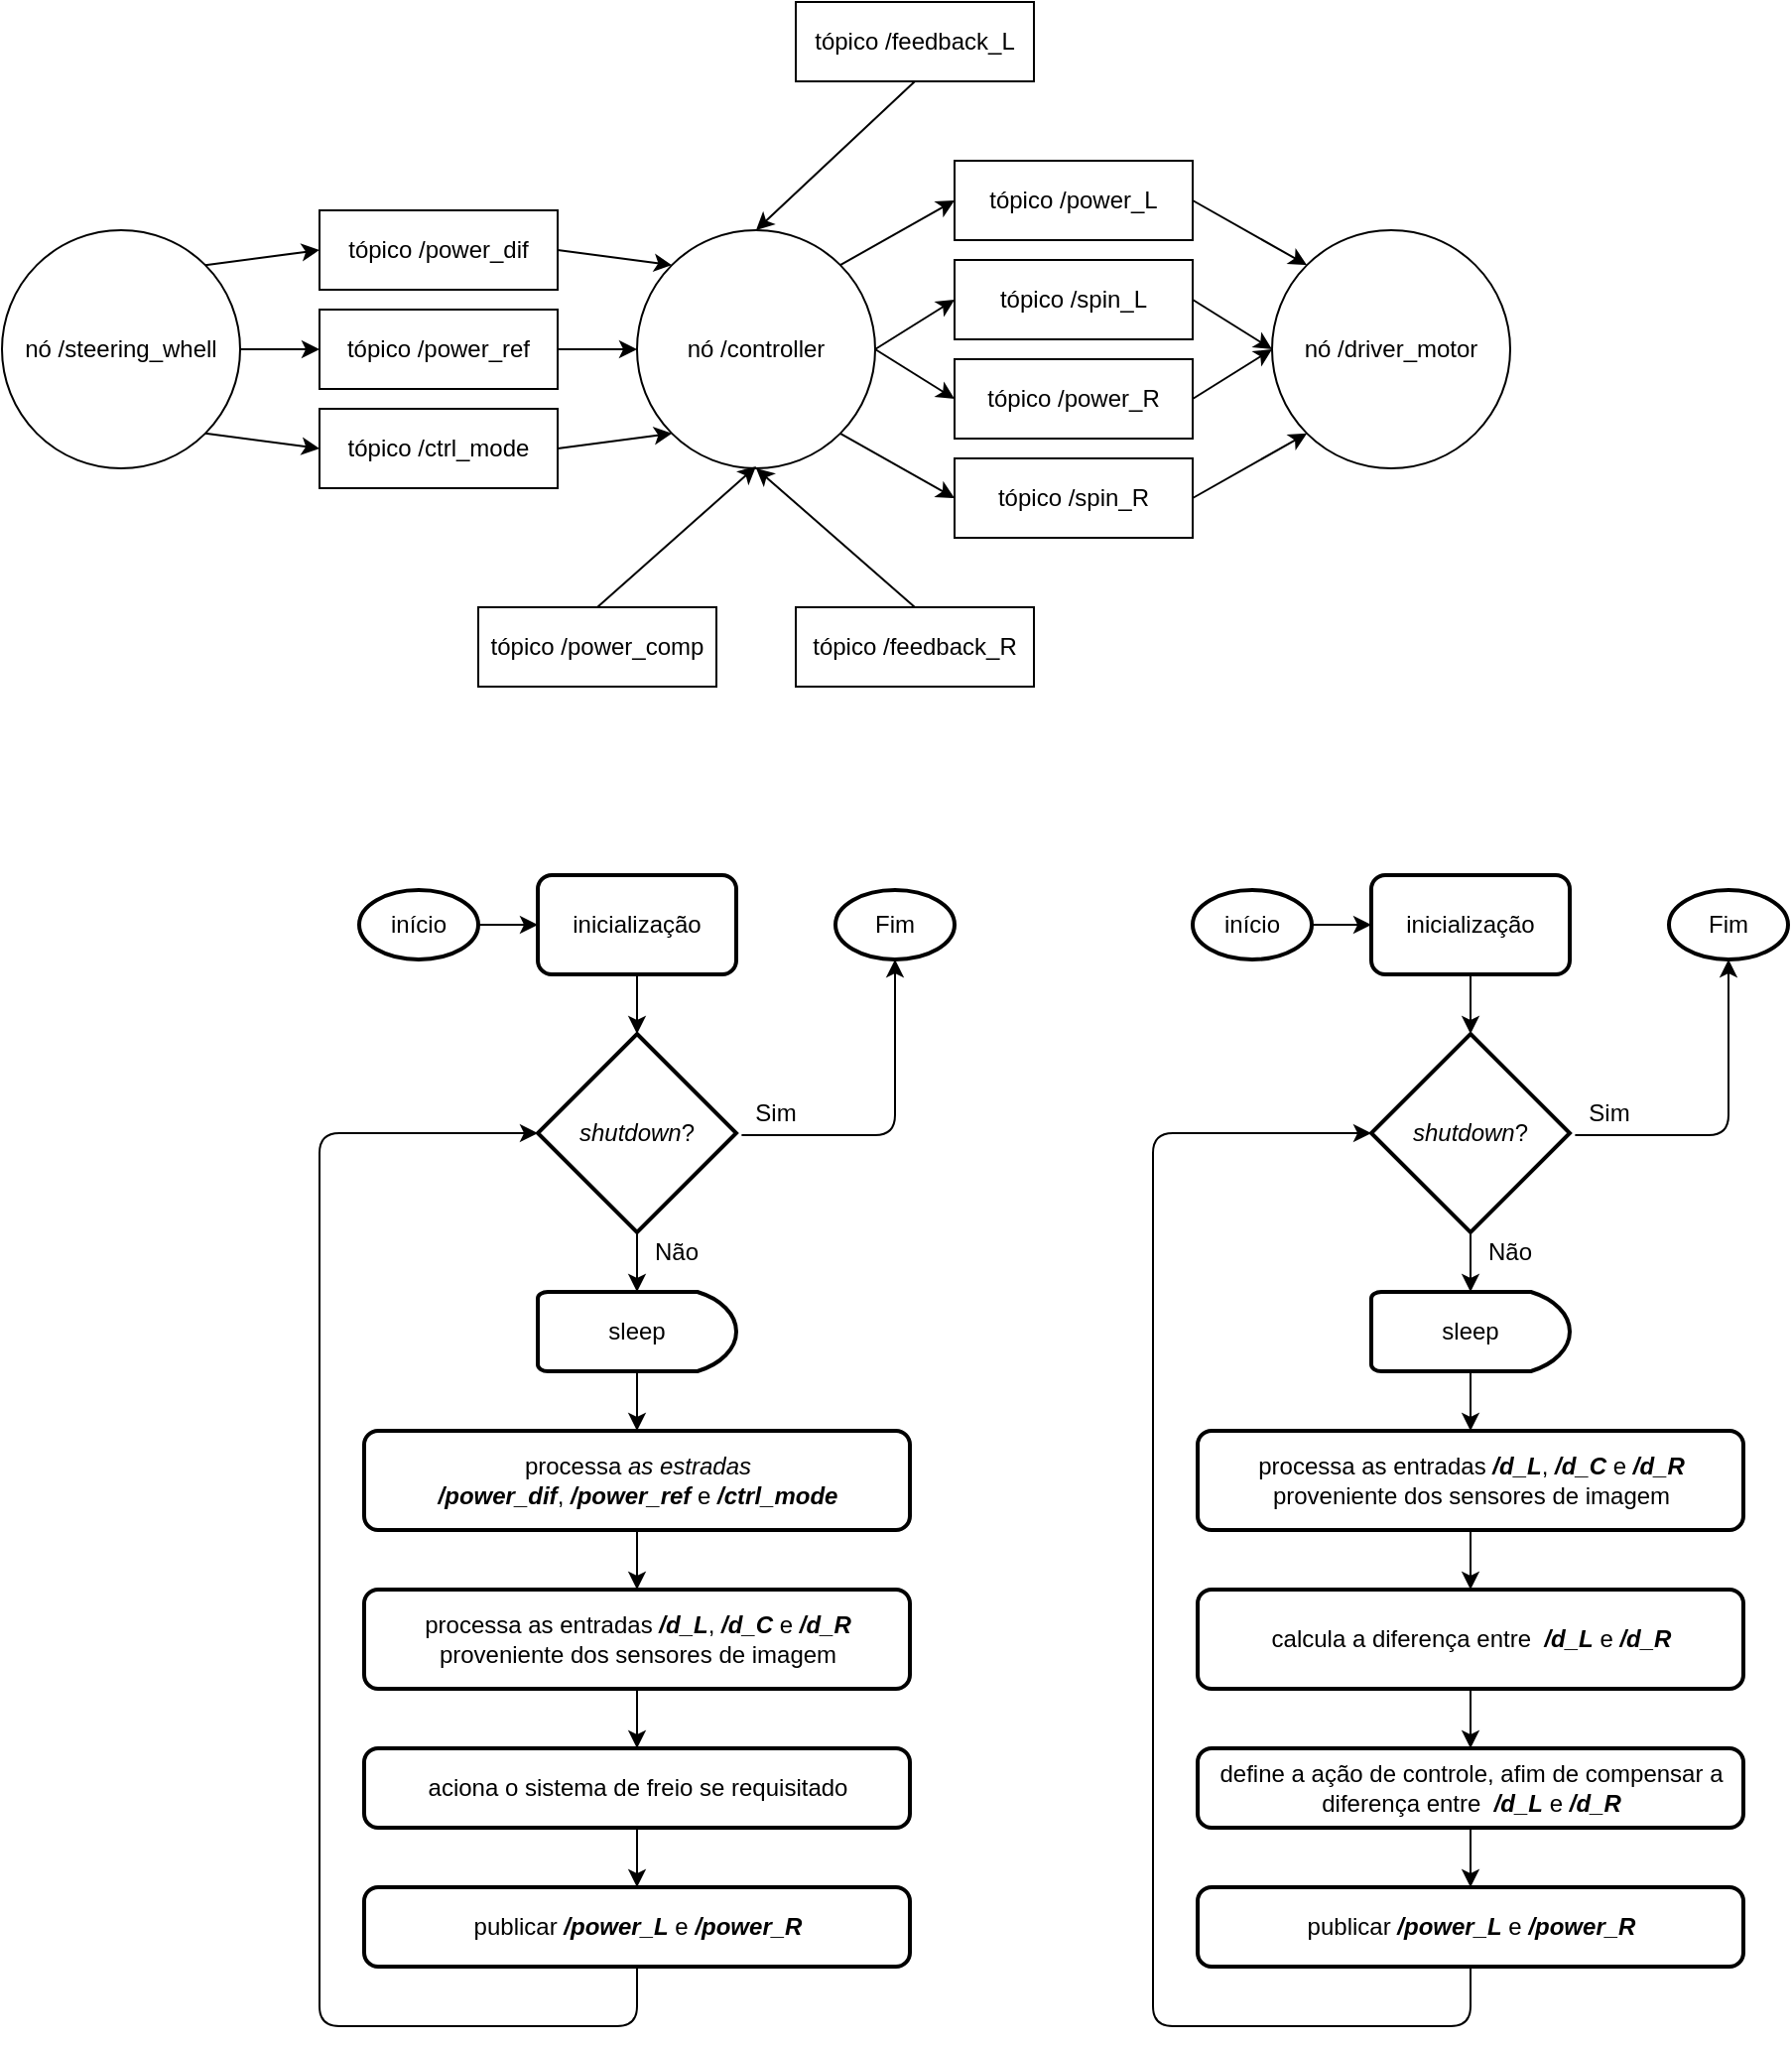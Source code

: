 <mxfile version="12.3.6" type="github" pages="1">
  <diagram id="voty-P2M4i4SSjBRT-YD" name="Page-1">
    <mxGraphModel dx="1578" dy="896" grid="1" gridSize="10" guides="1" tooltips="1" connect="1" arrows="1" fold="1" page="1" pageScale="1" pageWidth="2339" pageHeight="3300" math="0" shadow="0">
      <root>
        <mxCell id="0"/>
        <mxCell id="1" parent="0"/>
        <mxCell id="am6L8ZUR9mRET8gLfico-1" value="nó /steering_whell" style="ellipse;whiteSpace=wrap;html=1;aspect=fixed;" parent="1" vertex="1">
          <mxGeometry x="40" y="235" width="120" height="120" as="geometry"/>
        </mxCell>
        <mxCell id="am6L8ZUR9mRET8gLfico-2" value="nó /controller" style="ellipse;whiteSpace=wrap;html=1;aspect=fixed;" parent="1" vertex="1">
          <mxGeometry x="360" y="235" width="120" height="120" as="geometry"/>
        </mxCell>
        <mxCell id="am6L8ZUR9mRET8gLfico-3" value="nó /driver_motor" style="ellipse;whiteSpace=wrap;html=1;aspect=fixed;" parent="1" vertex="1">
          <mxGeometry x="680" y="235" width="120" height="120" as="geometry"/>
        </mxCell>
        <mxCell id="am6L8ZUR9mRET8gLfico-4" value="tópico /power_ref" style="rounded=0;whiteSpace=wrap;html=1;" parent="1" vertex="1">
          <mxGeometry x="200" y="275" width="120" height="40" as="geometry"/>
        </mxCell>
        <mxCell id="am6L8ZUR9mRET8gLfico-5" value="tópico /power_dif" style="rounded=0;whiteSpace=wrap;html=1;" parent="1" vertex="1">
          <mxGeometry x="200" y="225" width="120" height="40" as="geometry"/>
        </mxCell>
        <mxCell id="am6L8ZUR9mRET8gLfico-6" value="tópico /ctrl_mode" style="rounded=0;whiteSpace=wrap;html=1;" parent="1" vertex="1">
          <mxGeometry x="200" y="325" width="120" height="40" as="geometry"/>
        </mxCell>
        <mxCell id="am6L8ZUR9mRET8gLfico-7" value="tópico /power_L" style="rounded=0;whiteSpace=wrap;html=1;" parent="1" vertex="1">
          <mxGeometry x="520" y="200" width="120" height="40" as="geometry"/>
        </mxCell>
        <mxCell id="am6L8ZUR9mRET8gLfico-8" value="tópico /spin_L" style="rounded=0;whiteSpace=wrap;html=1;" parent="1" vertex="1">
          <mxGeometry x="520" y="250" width="120" height="40" as="geometry"/>
        </mxCell>
        <mxCell id="am6L8ZUR9mRET8gLfico-9" value="tópico /power_R" style="rounded=0;whiteSpace=wrap;html=1;" parent="1" vertex="1">
          <mxGeometry x="520" y="300" width="120" height="40" as="geometry"/>
        </mxCell>
        <mxCell id="am6L8ZUR9mRET8gLfico-10" value="tópico /spin_R" style="rounded=0;whiteSpace=wrap;html=1;" parent="1" vertex="1">
          <mxGeometry x="520" y="350" width="120" height="40" as="geometry"/>
        </mxCell>
        <mxCell id="am6L8ZUR9mRET8gLfico-11" value="" style="endArrow=classic;html=1;entryX=0;entryY=0.5;entryDx=0;entryDy=0;exitX=1;exitY=0;exitDx=0;exitDy=0;" parent="1" source="am6L8ZUR9mRET8gLfico-1" target="am6L8ZUR9mRET8gLfico-5" edge="1">
          <mxGeometry width="50" height="50" relative="1" as="geometry">
            <mxPoint x="40" y="455" as="sourcePoint"/>
            <mxPoint x="90" y="405" as="targetPoint"/>
          </mxGeometry>
        </mxCell>
        <mxCell id="am6L8ZUR9mRET8gLfico-12" value="" style="endArrow=classic;html=1;entryX=0;entryY=0.5;entryDx=0;entryDy=0;exitX=1;exitY=1;exitDx=0;exitDy=0;" parent="1" source="am6L8ZUR9mRET8gLfico-1" target="am6L8ZUR9mRET8gLfico-6" edge="1">
          <mxGeometry width="50" height="50" relative="1" as="geometry">
            <mxPoint x="40" y="455" as="sourcePoint"/>
            <mxPoint x="90" y="405" as="targetPoint"/>
          </mxGeometry>
        </mxCell>
        <mxCell id="am6L8ZUR9mRET8gLfico-13" value="" style="endArrow=classic;html=1;entryX=0;entryY=0.5;entryDx=0;entryDy=0;exitX=1;exitY=0.5;exitDx=0;exitDy=0;" parent="1" source="am6L8ZUR9mRET8gLfico-1" target="am6L8ZUR9mRET8gLfico-4" edge="1">
          <mxGeometry width="50" height="50" relative="1" as="geometry">
            <mxPoint x="40" y="455" as="sourcePoint"/>
            <mxPoint x="90" y="405" as="targetPoint"/>
          </mxGeometry>
        </mxCell>
        <mxCell id="am6L8ZUR9mRET8gLfico-14" value="" style="endArrow=classic;html=1;entryX=0;entryY=0.5;entryDx=0;entryDy=0;exitX=1;exitY=0.5;exitDx=0;exitDy=0;" parent="1" source="am6L8ZUR9mRET8gLfico-4" target="am6L8ZUR9mRET8gLfico-2" edge="1">
          <mxGeometry width="50" height="50" relative="1" as="geometry">
            <mxPoint x="40" y="455" as="sourcePoint"/>
            <mxPoint x="90" y="405" as="targetPoint"/>
          </mxGeometry>
        </mxCell>
        <mxCell id="am6L8ZUR9mRET8gLfico-15" value="" style="endArrow=classic;html=1;entryX=0;entryY=0;entryDx=0;entryDy=0;exitX=1;exitY=0.5;exitDx=0;exitDy=0;" parent="1" source="am6L8ZUR9mRET8gLfico-5" target="am6L8ZUR9mRET8gLfico-2" edge="1">
          <mxGeometry width="50" height="50" relative="1" as="geometry">
            <mxPoint x="40" y="455" as="sourcePoint"/>
            <mxPoint x="90" y="405" as="targetPoint"/>
          </mxGeometry>
        </mxCell>
        <mxCell id="am6L8ZUR9mRET8gLfico-16" value="" style="endArrow=classic;html=1;entryX=0;entryY=1;entryDx=0;entryDy=0;exitX=1;exitY=0.5;exitDx=0;exitDy=0;" parent="1" source="am6L8ZUR9mRET8gLfico-6" target="am6L8ZUR9mRET8gLfico-2" edge="1">
          <mxGeometry width="50" height="50" relative="1" as="geometry">
            <mxPoint x="40" y="455" as="sourcePoint"/>
            <mxPoint x="90" y="405" as="targetPoint"/>
          </mxGeometry>
        </mxCell>
        <mxCell id="am6L8ZUR9mRET8gLfico-17" value="" style="endArrow=classic;html=1;entryX=0;entryY=0.5;entryDx=0;entryDy=0;exitX=1;exitY=0;exitDx=0;exitDy=0;" parent="1" source="am6L8ZUR9mRET8gLfico-2" target="am6L8ZUR9mRET8gLfico-7" edge="1">
          <mxGeometry width="50" height="50" relative="1" as="geometry">
            <mxPoint x="40" y="455" as="sourcePoint"/>
            <mxPoint x="90" y="405" as="targetPoint"/>
          </mxGeometry>
        </mxCell>
        <mxCell id="am6L8ZUR9mRET8gLfico-18" value="" style="endArrow=classic;html=1;entryX=0;entryY=0.5;entryDx=0;entryDy=0;exitX=1;exitY=1;exitDx=0;exitDy=0;" parent="1" source="am6L8ZUR9mRET8gLfico-2" target="am6L8ZUR9mRET8gLfico-10" edge="1">
          <mxGeometry width="50" height="50" relative="1" as="geometry">
            <mxPoint x="40" y="455" as="sourcePoint"/>
            <mxPoint x="90" y="405" as="targetPoint"/>
          </mxGeometry>
        </mxCell>
        <mxCell id="am6L8ZUR9mRET8gLfico-19" value="" style="endArrow=classic;html=1;entryX=0;entryY=0.5;entryDx=0;entryDy=0;exitX=1;exitY=0.5;exitDx=0;exitDy=0;" parent="1" source="am6L8ZUR9mRET8gLfico-2" target="am6L8ZUR9mRET8gLfico-9" edge="1">
          <mxGeometry width="50" height="50" relative="1" as="geometry">
            <mxPoint x="40" y="455" as="sourcePoint"/>
            <mxPoint x="90" y="405" as="targetPoint"/>
          </mxGeometry>
        </mxCell>
        <mxCell id="am6L8ZUR9mRET8gLfico-20" value="" style="endArrow=classic;html=1;entryX=0;entryY=0.5;entryDx=0;entryDy=0;" parent="1" target="am6L8ZUR9mRET8gLfico-8" edge="1">
          <mxGeometry width="50" height="50" relative="1" as="geometry">
            <mxPoint x="480" y="295" as="sourcePoint"/>
            <mxPoint x="90" y="405" as="targetPoint"/>
          </mxGeometry>
        </mxCell>
        <mxCell id="am6L8ZUR9mRET8gLfico-21" value="" style="endArrow=classic;html=1;entryX=0;entryY=0;entryDx=0;entryDy=0;exitX=1;exitY=0.5;exitDx=0;exitDy=0;" parent="1" source="am6L8ZUR9mRET8gLfico-7" target="am6L8ZUR9mRET8gLfico-3" edge="1">
          <mxGeometry width="50" height="50" relative="1" as="geometry">
            <mxPoint x="40" y="465" as="sourcePoint"/>
            <mxPoint x="90" y="415" as="targetPoint"/>
          </mxGeometry>
        </mxCell>
        <mxCell id="am6L8ZUR9mRET8gLfico-22" value="" style="endArrow=classic;html=1;entryX=0;entryY=1;entryDx=0;entryDy=0;exitX=1;exitY=0.5;exitDx=0;exitDy=0;" parent="1" source="am6L8ZUR9mRET8gLfico-10" target="am6L8ZUR9mRET8gLfico-3" edge="1">
          <mxGeometry width="50" height="50" relative="1" as="geometry">
            <mxPoint x="40" y="465" as="sourcePoint"/>
            <mxPoint x="90" y="415" as="targetPoint"/>
          </mxGeometry>
        </mxCell>
        <mxCell id="am6L8ZUR9mRET8gLfico-23" value="" style="endArrow=classic;html=1;entryX=0;entryY=0.5;entryDx=0;entryDy=0;exitX=1;exitY=0.5;exitDx=0;exitDy=0;" parent="1" source="am6L8ZUR9mRET8gLfico-9" target="am6L8ZUR9mRET8gLfico-3" edge="1">
          <mxGeometry width="50" height="50" relative="1" as="geometry">
            <mxPoint x="40" y="465" as="sourcePoint"/>
            <mxPoint x="90" y="415" as="targetPoint"/>
          </mxGeometry>
        </mxCell>
        <mxCell id="am6L8ZUR9mRET8gLfico-24" value="" style="endArrow=classic;html=1;entryX=0;entryY=0.5;entryDx=0;entryDy=0;exitX=1;exitY=0.5;exitDx=0;exitDy=0;" parent="1" source="am6L8ZUR9mRET8gLfico-8" target="am6L8ZUR9mRET8gLfico-3" edge="1">
          <mxGeometry width="50" height="50" relative="1" as="geometry">
            <mxPoint x="40" y="465" as="sourcePoint"/>
            <mxPoint x="90" y="415" as="targetPoint"/>
          </mxGeometry>
        </mxCell>
        <mxCell id="am6L8ZUR9mRET8gLfico-25" value="tópico /power_comp" style="rounded=0;whiteSpace=wrap;html=1;" parent="1" vertex="1">
          <mxGeometry x="280" y="425" width="120" height="40" as="geometry"/>
        </mxCell>
        <mxCell id="am6L8ZUR9mRET8gLfico-26" value="" style="endArrow=classic;html=1;exitX=0.5;exitY=0;exitDx=0;exitDy=0;" parent="1" source="am6L8ZUR9mRET8gLfico-25" edge="1">
          <mxGeometry width="50" height="50" relative="1" as="geometry">
            <mxPoint x="40" y="525" as="sourcePoint"/>
            <mxPoint x="420" y="354" as="targetPoint"/>
          </mxGeometry>
        </mxCell>
        <mxCell id="am6L8ZUR9mRET8gLfico-27" value="tópico /feedback_R" style="rounded=0;whiteSpace=wrap;html=1;" parent="1" vertex="1">
          <mxGeometry x="440" y="425" width="120" height="40" as="geometry"/>
        </mxCell>
        <mxCell id="am6L8ZUR9mRET8gLfico-28" value="" style="endArrow=classic;html=1;exitX=0.5;exitY=0;exitDx=0;exitDy=0;entryX=0.5;entryY=1;entryDx=0;entryDy=0;" parent="1" source="am6L8ZUR9mRET8gLfico-27" target="am6L8ZUR9mRET8gLfico-2" edge="1">
          <mxGeometry width="50" height="50" relative="1" as="geometry">
            <mxPoint x="350" y="425" as="sourcePoint"/>
            <mxPoint x="450" y="365" as="targetPoint"/>
          </mxGeometry>
        </mxCell>
        <mxCell id="am6L8ZUR9mRET8gLfico-30" value="tópico /feedback_L" style="rounded=0;whiteSpace=wrap;html=1;" parent="1" vertex="1">
          <mxGeometry x="440" y="120" width="120" height="40" as="geometry"/>
        </mxCell>
        <mxCell id="am6L8ZUR9mRET8gLfico-31" value="" style="endArrow=classic;html=1;entryX=0.5;entryY=0;entryDx=0;entryDy=0;exitX=0.5;exitY=1;exitDx=0;exitDy=0;" parent="1" source="am6L8ZUR9mRET8gLfico-30" target="am6L8ZUR9mRET8gLfico-2" edge="1">
          <mxGeometry width="50" height="50" relative="1" as="geometry">
            <mxPoint x="40" y="540" as="sourcePoint"/>
            <mxPoint x="90" y="490" as="targetPoint"/>
          </mxGeometry>
        </mxCell>
        <mxCell id="rw9UAw9K5GtkUeAhvJYQ-6" value="sleep" style="strokeWidth=2;html=1;shape=mxgraph.flowchart.delay;whiteSpace=wrap;" parent="1" vertex="1">
          <mxGeometry x="310" y="770" width="100" height="40" as="geometry"/>
        </mxCell>
        <mxCell id="rw9UAw9K5GtkUeAhvJYQ-7" value="&lt;i&gt;shutdown&lt;/i&gt;?" style="strokeWidth=2;html=1;shape=mxgraph.flowchart.decision;whiteSpace=wrap;" parent="1" vertex="1">
          <mxGeometry x="310" y="640" width="100" height="100" as="geometry"/>
        </mxCell>
        <mxCell id="rw9UAw9K5GtkUeAhvJYQ-8" value="&lt;div&gt;processa &lt;i&gt;as estradas &lt;br&gt;&lt;/i&gt;&lt;/div&gt;&lt;div&gt;&lt;b&gt;&lt;i&gt;/power_dif&lt;/i&gt;&lt;/b&gt;, &lt;b&gt;&lt;i&gt;/power_ref&lt;/i&gt;&lt;/b&gt; e &lt;b&gt;&lt;i&gt;/ctrl_mode&lt;/i&gt;&lt;/b&gt;&lt;/div&gt;" style="rounded=1;whiteSpace=wrap;html=1;absoluteArcSize=1;arcSize=14;strokeWidth=2;" parent="1" vertex="1">
          <mxGeometry x="222.5" y="840" width="275" height="50" as="geometry"/>
        </mxCell>
        <mxCell id="rw9UAw9K5GtkUeAhvJYQ-9" value="processa as entradas &lt;i&gt;&lt;b&gt;/d_L&lt;/b&gt;&lt;/i&gt;, &lt;i&gt;&lt;b&gt;/d_C&lt;/b&gt;&lt;/i&gt; e &lt;i&gt;&lt;b&gt;/d_R&lt;/b&gt;&lt;/i&gt; proveniente dos sensores de imagem" style="rounded=1;whiteSpace=wrap;html=1;absoluteArcSize=1;arcSize=14;strokeWidth=2;" parent="1" vertex="1">
          <mxGeometry x="222.5" y="920" width="275" height="50" as="geometry"/>
        </mxCell>
        <mxCell id="rw9UAw9K5GtkUeAhvJYQ-10" value="publicar &lt;i&gt;&lt;b&gt;/power_L&lt;/b&gt;&lt;/i&gt; e &lt;b&gt;&lt;i&gt;/power_R&lt;/i&gt;&lt;/b&gt;" style="rounded=1;whiteSpace=wrap;html=1;absoluteArcSize=1;arcSize=14;strokeWidth=2;" parent="1" vertex="1">
          <mxGeometry x="222.5" y="1070" width="275" height="40" as="geometry"/>
        </mxCell>
        <mxCell id="rw9UAw9K5GtkUeAhvJYQ-11" value="aciona o sistema de freio se requisitado" style="rounded=1;whiteSpace=wrap;html=1;absoluteArcSize=1;arcSize=14;strokeWidth=2;" parent="1" vertex="1">
          <mxGeometry x="222.5" y="1000" width="275" height="40" as="geometry"/>
        </mxCell>
        <mxCell id="rw9UAw9K5GtkUeAhvJYQ-12" value="inicialização" style="rounded=1;whiteSpace=wrap;html=1;absoluteArcSize=1;arcSize=14;strokeWidth=2;" parent="1" vertex="1">
          <mxGeometry x="310" y="560" width="100" height="50" as="geometry"/>
        </mxCell>
        <mxCell id="rw9UAw9K5GtkUeAhvJYQ-15" value="início" style="strokeWidth=2;html=1;shape=mxgraph.flowchart.start_1;whiteSpace=wrap;" parent="1" vertex="1">
          <mxGeometry x="220" y="567.5" width="60" height="35" as="geometry"/>
        </mxCell>
        <mxCell id="rw9UAw9K5GtkUeAhvJYQ-16" value="Fim" style="strokeWidth=2;html=1;shape=mxgraph.flowchart.start_1;whiteSpace=wrap;" parent="1" vertex="1">
          <mxGeometry x="460" y="567.5" width="60" height="35" as="geometry"/>
        </mxCell>
        <mxCell id="rw9UAw9K5GtkUeAhvJYQ-17" value="" style="endArrow=classic;html=1;entryX=0;entryY=0.5;entryDx=0;entryDy=0;exitX=1;exitY=0.5;exitDx=0;exitDy=0;exitPerimeter=0;" parent="1" source="rw9UAw9K5GtkUeAhvJYQ-15" target="rw9UAw9K5GtkUeAhvJYQ-12" edge="1">
          <mxGeometry width="50" height="50" relative="1" as="geometry">
            <mxPoint x="40" y="1180" as="sourcePoint"/>
            <mxPoint x="90" y="1130" as="targetPoint"/>
          </mxGeometry>
        </mxCell>
        <mxCell id="rw9UAw9K5GtkUeAhvJYQ-18" value="" style="endArrow=classic;html=1;entryX=0.5;entryY=0;entryDx=0;entryDy=0;entryPerimeter=0;exitX=0.5;exitY=1;exitDx=0;exitDy=0;" parent="1" source="rw9UAw9K5GtkUeAhvJYQ-12" target="rw9UAw9K5GtkUeAhvJYQ-7" edge="1">
          <mxGeometry width="50" height="50" relative="1" as="geometry">
            <mxPoint x="40" y="1180" as="sourcePoint"/>
            <mxPoint x="90" y="1130" as="targetPoint"/>
          </mxGeometry>
        </mxCell>
        <mxCell id="rw9UAw9K5GtkUeAhvJYQ-19" value="" style="endArrow=classic;html=1;entryX=0.5;entryY=0;entryDx=0;entryDy=0;entryPerimeter=0;exitX=0.5;exitY=1;exitDx=0;exitDy=0;exitPerimeter=0;" parent="1" source="rw9UAw9K5GtkUeAhvJYQ-7" target="rw9UAw9K5GtkUeAhvJYQ-6" edge="1">
          <mxGeometry width="50" height="50" relative="1" as="geometry">
            <mxPoint x="40" y="1180" as="sourcePoint"/>
            <mxPoint x="90" y="1130" as="targetPoint"/>
          </mxGeometry>
        </mxCell>
        <mxCell id="rw9UAw9K5GtkUeAhvJYQ-20" value="" style="endArrow=classic;html=1;entryX=0.5;entryY=0;entryDx=0;entryDy=0;exitX=0.5;exitY=1;exitDx=0;exitDy=0;exitPerimeter=0;" parent="1" source="rw9UAw9K5GtkUeAhvJYQ-6" target="rw9UAw9K5GtkUeAhvJYQ-8" edge="1">
          <mxGeometry width="50" height="50" relative="1" as="geometry">
            <mxPoint x="40" y="1180" as="sourcePoint"/>
            <mxPoint x="90" y="1130" as="targetPoint"/>
          </mxGeometry>
        </mxCell>
        <mxCell id="rw9UAw9K5GtkUeAhvJYQ-21" value="" style="endArrow=classic;html=1;entryX=0.5;entryY=0;entryDx=0;entryDy=0;exitX=0.5;exitY=1;exitDx=0;exitDy=0;" parent="1" source="rw9UAw9K5GtkUeAhvJYQ-8" target="rw9UAw9K5GtkUeAhvJYQ-9" edge="1">
          <mxGeometry width="50" height="50" relative="1" as="geometry">
            <mxPoint x="70" y="1115" as="sourcePoint"/>
            <mxPoint x="120" y="1065" as="targetPoint"/>
          </mxGeometry>
        </mxCell>
        <mxCell id="rw9UAw9K5GtkUeAhvJYQ-22" value="" style="endArrow=classic;html=1;entryX=0.5;entryY=0;entryDx=0;entryDy=0;exitX=0.5;exitY=1;exitDx=0;exitDy=0;" parent="1" source="rw9UAw9K5GtkUeAhvJYQ-9" target="rw9UAw9K5GtkUeAhvJYQ-11" edge="1">
          <mxGeometry width="50" height="50" relative="1" as="geometry">
            <mxPoint x="30" y="1260" as="sourcePoint"/>
            <mxPoint x="80" y="1210" as="targetPoint"/>
          </mxGeometry>
        </mxCell>
        <mxCell id="rw9UAw9K5GtkUeAhvJYQ-23" value="" style="endArrow=classic;html=1;entryX=0.5;entryY=0;entryDx=0;entryDy=0;exitX=0.5;exitY=1;exitDx=0;exitDy=0;" parent="1" source="rw9UAw9K5GtkUeAhvJYQ-11" target="rw9UAw9K5GtkUeAhvJYQ-10" edge="1">
          <mxGeometry width="50" height="50" relative="1" as="geometry">
            <mxPoint x="20" y="1340" as="sourcePoint"/>
            <mxPoint x="70" y="1290" as="targetPoint"/>
          </mxGeometry>
        </mxCell>
        <mxCell id="rw9UAw9K5GtkUeAhvJYQ-24" value="" style="endArrow=classic;html=1;exitX=1.027;exitY=0.51;exitDx=0;exitDy=0;exitPerimeter=0;entryX=0.5;entryY=1;entryDx=0;entryDy=0;entryPerimeter=0;" parent="1" source="rw9UAw9K5GtkUeAhvJYQ-7" edge="1" target="rw9UAw9K5GtkUeAhvJYQ-16">
          <mxGeometry width="50" height="50" relative="1" as="geometry">
            <mxPoint x="390" y="740" as="sourcePoint"/>
            <mxPoint x="440" y="690" as="targetPoint"/>
            <Array as="points">
              <mxPoint x="490" y="691"/>
            </Array>
          </mxGeometry>
        </mxCell>
        <mxCell id="rw9UAw9K5GtkUeAhvJYQ-26" value="" style="endArrow=classic;html=1;exitX=0.5;exitY=1;exitDx=0;exitDy=0;" parent="1" source="rw9UAw9K5GtkUeAhvJYQ-10" edge="1">
          <mxGeometry width="50" height="50" relative="1" as="geometry">
            <mxPoint x="260" y="740" as="sourcePoint"/>
            <mxPoint x="310" y="690" as="targetPoint"/>
            <Array as="points">
              <mxPoint x="360" y="1140"/>
              <mxPoint x="200" y="1140"/>
              <mxPoint x="200" y="690"/>
            </Array>
          </mxGeometry>
        </mxCell>
        <mxCell id="nwu0nWTAY7Y9wqM4_0WP-1" value="Sim" style="text;html=1;strokeColor=none;fillColor=none;align=center;verticalAlign=middle;whiteSpace=wrap;rounded=0;" vertex="1" parent="1">
          <mxGeometry x="410" y="670" width="40" height="20" as="geometry"/>
        </mxCell>
        <mxCell id="nwu0nWTAY7Y9wqM4_0WP-2" value="Não" style="text;html=1;strokeColor=none;fillColor=none;align=center;verticalAlign=middle;whiteSpace=wrap;rounded=0;" vertex="1" parent="1">
          <mxGeometry x="360" y="740" width="40" height="20" as="geometry"/>
        </mxCell>
        <mxCell id="nwu0nWTAY7Y9wqM4_0WP-3" value="sleep" style="strokeWidth=2;html=1;shape=mxgraph.flowchart.delay;whiteSpace=wrap;" vertex="1" parent="1">
          <mxGeometry x="730" y="770" width="100" height="40" as="geometry"/>
        </mxCell>
        <mxCell id="nwu0nWTAY7Y9wqM4_0WP-4" value="&lt;i&gt;shutdown&lt;/i&gt;?" style="strokeWidth=2;html=1;shape=mxgraph.flowchart.decision;whiteSpace=wrap;" vertex="1" parent="1">
          <mxGeometry x="730" y="640" width="100" height="100" as="geometry"/>
        </mxCell>
        <mxCell id="nwu0nWTAY7Y9wqM4_0WP-6" value="calcula a diferença entre&amp;nbsp; &lt;i&gt;&lt;b&gt;/d_L&lt;/b&gt;&lt;/i&gt; e &lt;i&gt;&lt;b&gt;/d_R&lt;/b&gt;&lt;/i&gt; " style="rounded=1;whiteSpace=wrap;html=1;absoluteArcSize=1;arcSize=14;strokeWidth=2;" vertex="1" parent="1">
          <mxGeometry x="642.5" y="920" width="275" height="50" as="geometry"/>
        </mxCell>
        <mxCell id="nwu0nWTAY7Y9wqM4_0WP-7" value="publicar &lt;i&gt;&lt;b&gt;/power_L&lt;/b&gt;&lt;/i&gt; e &lt;b&gt;&lt;i&gt;/power_R&lt;/i&gt;&lt;/b&gt;" style="rounded=1;whiteSpace=wrap;html=1;absoluteArcSize=1;arcSize=14;strokeWidth=2;" vertex="1" parent="1">
          <mxGeometry x="642.5" y="1070" width="275" height="40" as="geometry"/>
        </mxCell>
        <mxCell id="nwu0nWTAY7Y9wqM4_0WP-8" value="define a ação de controle, afim de compensar a diferença entre&amp;nbsp; &lt;i&gt;&lt;b&gt;/d_L&lt;/b&gt;&lt;/i&gt; e &lt;i&gt;&lt;b&gt;/d_R&lt;/b&gt;&lt;/i&gt; " style="rounded=1;whiteSpace=wrap;html=1;absoluteArcSize=1;arcSize=14;strokeWidth=2;" vertex="1" parent="1">
          <mxGeometry x="642.5" y="1000" width="275" height="40" as="geometry"/>
        </mxCell>
        <mxCell id="nwu0nWTAY7Y9wqM4_0WP-9" value="inicialização" style="rounded=1;whiteSpace=wrap;html=1;absoluteArcSize=1;arcSize=14;strokeWidth=2;" vertex="1" parent="1">
          <mxGeometry x="730" y="560" width="100" height="50" as="geometry"/>
        </mxCell>
        <mxCell id="nwu0nWTAY7Y9wqM4_0WP-10" value="início" style="strokeWidth=2;html=1;shape=mxgraph.flowchart.start_1;whiteSpace=wrap;" vertex="1" parent="1">
          <mxGeometry x="640" y="567.5" width="60" height="35" as="geometry"/>
        </mxCell>
        <mxCell id="nwu0nWTAY7Y9wqM4_0WP-11" value="Fim" style="strokeWidth=2;html=1;shape=mxgraph.flowchart.start_1;whiteSpace=wrap;" vertex="1" parent="1">
          <mxGeometry x="880" y="567.5" width="60" height="35" as="geometry"/>
        </mxCell>
        <mxCell id="nwu0nWTAY7Y9wqM4_0WP-12" value="" style="endArrow=classic;html=1;entryX=0;entryY=0.5;entryDx=0;entryDy=0;exitX=1;exitY=0.5;exitDx=0;exitDy=0;exitPerimeter=0;" edge="1" source="nwu0nWTAY7Y9wqM4_0WP-10" target="nwu0nWTAY7Y9wqM4_0WP-9" parent="1">
          <mxGeometry width="50" height="50" relative="1" as="geometry">
            <mxPoint x="460" y="1180" as="sourcePoint"/>
            <mxPoint x="510" y="1130" as="targetPoint"/>
          </mxGeometry>
        </mxCell>
        <mxCell id="nwu0nWTAY7Y9wqM4_0WP-13" value="" style="endArrow=classic;html=1;entryX=0.5;entryY=0;entryDx=0;entryDy=0;entryPerimeter=0;exitX=0.5;exitY=1;exitDx=0;exitDy=0;" edge="1" source="nwu0nWTAY7Y9wqM4_0WP-9" target="nwu0nWTAY7Y9wqM4_0WP-4" parent="1">
          <mxGeometry width="50" height="50" relative="1" as="geometry">
            <mxPoint x="460" y="1180" as="sourcePoint"/>
            <mxPoint x="510" y="1130" as="targetPoint"/>
          </mxGeometry>
        </mxCell>
        <mxCell id="nwu0nWTAY7Y9wqM4_0WP-14" value="" style="endArrow=classic;html=1;entryX=0.5;entryY=0;entryDx=0;entryDy=0;entryPerimeter=0;exitX=0.5;exitY=1;exitDx=0;exitDy=0;exitPerimeter=0;" edge="1" source="nwu0nWTAY7Y9wqM4_0WP-4" target="nwu0nWTAY7Y9wqM4_0WP-3" parent="1">
          <mxGeometry width="50" height="50" relative="1" as="geometry">
            <mxPoint x="460" y="1180" as="sourcePoint"/>
            <mxPoint x="510" y="1130" as="targetPoint"/>
          </mxGeometry>
        </mxCell>
        <mxCell id="nwu0nWTAY7Y9wqM4_0WP-15" value="" style="endArrow=classic;html=1;entryX=0.5;entryY=0;entryDx=0;entryDy=0;exitX=0.5;exitY=1;exitDx=0;exitDy=0;exitPerimeter=0;" edge="1" source="nwu0nWTAY7Y9wqM4_0WP-3" parent="1">
          <mxGeometry width="50" height="50" relative="1" as="geometry">
            <mxPoint x="460" y="1180" as="sourcePoint"/>
            <mxPoint x="780" y="840" as="targetPoint"/>
          </mxGeometry>
        </mxCell>
        <mxCell id="nwu0nWTAY7Y9wqM4_0WP-16" value="" style="endArrow=classic;html=1;entryX=0.5;entryY=0;entryDx=0;entryDy=0;exitX=0.5;exitY=1;exitDx=0;exitDy=0;" edge="1" target="nwu0nWTAY7Y9wqM4_0WP-6" parent="1">
          <mxGeometry width="50" height="50" relative="1" as="geometry">
            <mxPoint x="780" y="890" as="sourcePoint"/>
            <mxPoint x="540" y="1065" as="targetPoint"/>
          </mxGeometry>
        </mxCell>
        <mxCell id="nwu0nWTAY7Y9wqM4_0WP-17" value="" style="endArrow=classic;html=1;entryX=0.5;entryY=0;entryDx=0;entryDy=0;exitX=0.5;exitY=1;exitDx=0;exitDy=0;" edge="1" source="nwu0nWTAY7Y9wqM4_0WP-6" target="nwu0nWTAY7Y9wqM4_0WP-8" parent="1">
          <mxGeometry width="50" height="50" relative="1" as="geometry">
            <mxPoint x="450" y="1260" as="sourcePoint"/>
            <mxPoint x="500" y="1210" as="targetPoint"/>
          </mxGeometry>
        </mxCell>
        <mxCell id="nwu0nWTAY7Y9wqM4_0WP-18" value="" style="endArrow=classic;html=1;entryX=0.5;entryY=0;entryDx=0;entryDy=0;exitX=0.5;exitY=1;exitDx=0;exitDy=0;" edge="1" source="nwu0nWTAY7Y9wqM4_0WP-8" target="nwu0nWTAY7Y9wqM4_0WP-7" parent="1">
          <mxGeometry width="50" height="50" relative="1" as="geometry">
            <mxPoint x="440" y="1340" as="sourcePoint"/>
            <mxPoint x="490" y="1290" as="targetPoint"/>
          </mxGeometry>
        </mxCell>
        <mxCell id="nwu0nWTAY7Y9wqM4_0WP-19" value="" style="endArrow=classic;html=1;exitX=1.027;exitY=0.51;exitDx=0;exitDy=0;exitPerimeter=0;entryX=0.5;entryY=1;entryDx=0;entryDy=0;entryPerimeter=0;" edge="1" source="nwu0nWTAY7Y9wqM4_0WP-4" target="nwu0nWTAY7Y9wqM4_0WP-11" parent="1">
          <mxGeometry width="50" height="50" relative="1" as="geometry">
            <mxPoint x="810" y="740" as="sourcePoint"/>
            <mxPoint x="860" y="690" as="targetPoint"/>
            <Array as="points">
              <mxPoint x="910" y="691"/>
            </Array>
          </mxGeometry>
        </mxCell>
        <mxCell id="nwu0nWTAY7Y9wqM4_0WP-20" value="" style="endArrow=classic;html=1;exitX=0.5;exitY=1;exitDx=0;exitDy=0;" edge="1" source="nwu0nWTAY7Y9wqM4_0WP-7" parent="1">
          <mxGeometry width="50" height="50" relative="1" as="geometry">
            <mxPoint x="680" y="740" as="sourcePoint"/>
            <mxPoint x="730" y="690" as="targetPoint"/>
            <Array as="points">
              <mxPoint x="780" y="1140"/>
              <mxPoint x="620" y="1140"/>
              <mxPoint x="620" y="690"/>
            </Array>
          </mxGeometry>
        </mxCell>
        <mxCell id="nwu0nWTAY7Y9wqM4_0WP-21" value="Sim" style="text;html=1;strokeColor=none;fillColor=none;align=center;verticalAlign=middle;whiteSpace=wrap;rounded=0;" vertex="1" parent="1">
          <mxGeometry x="830" y="670" width="40" height="20" as="geometry"/>
        </mxCell>
        <mxCell id="nwu0nWTAY7Y9wqM4_0WP-22" value="Não" style="text;html=1;strokeColor=none;fillColor=none;align=center;verticalAlign=middle;whiteSpace=wrap;rounded=0;" vertex="1" parent="1">
          <mxGeometry x="780" y="740" width="40" height="20" as="geometry"/>
        </mxCell>
        <mxCell id="nwu0nWTAY7Y9wqM4_0WP-23" value="processa as entradas &lt;i&gt;&lt;b&gt;/d_L&lt;/b&gt;&lt;/i&gt;, &lt;i&gt;&lt;b&gt;/d_C&lt;/b&gt;&lt;/i&gt; e &lt;i&gt;&lt;b&gt;/d_R&lt;/b&gt;&lt;/i&gt; proveniente dos sensores de imagem" style="rounded=1;whiteSpace=wrap;html=1;absoluteArcSize=1;arcSize=14;strokeWidth=2;" vertex="1" parent="1">
          <mxGeometry x="642.5" y="840" width="275" height="50" as="geometry"/>
        </mxCell>
      </root>
    </mxGraphModel>
  </diagram>
</mxfile>
